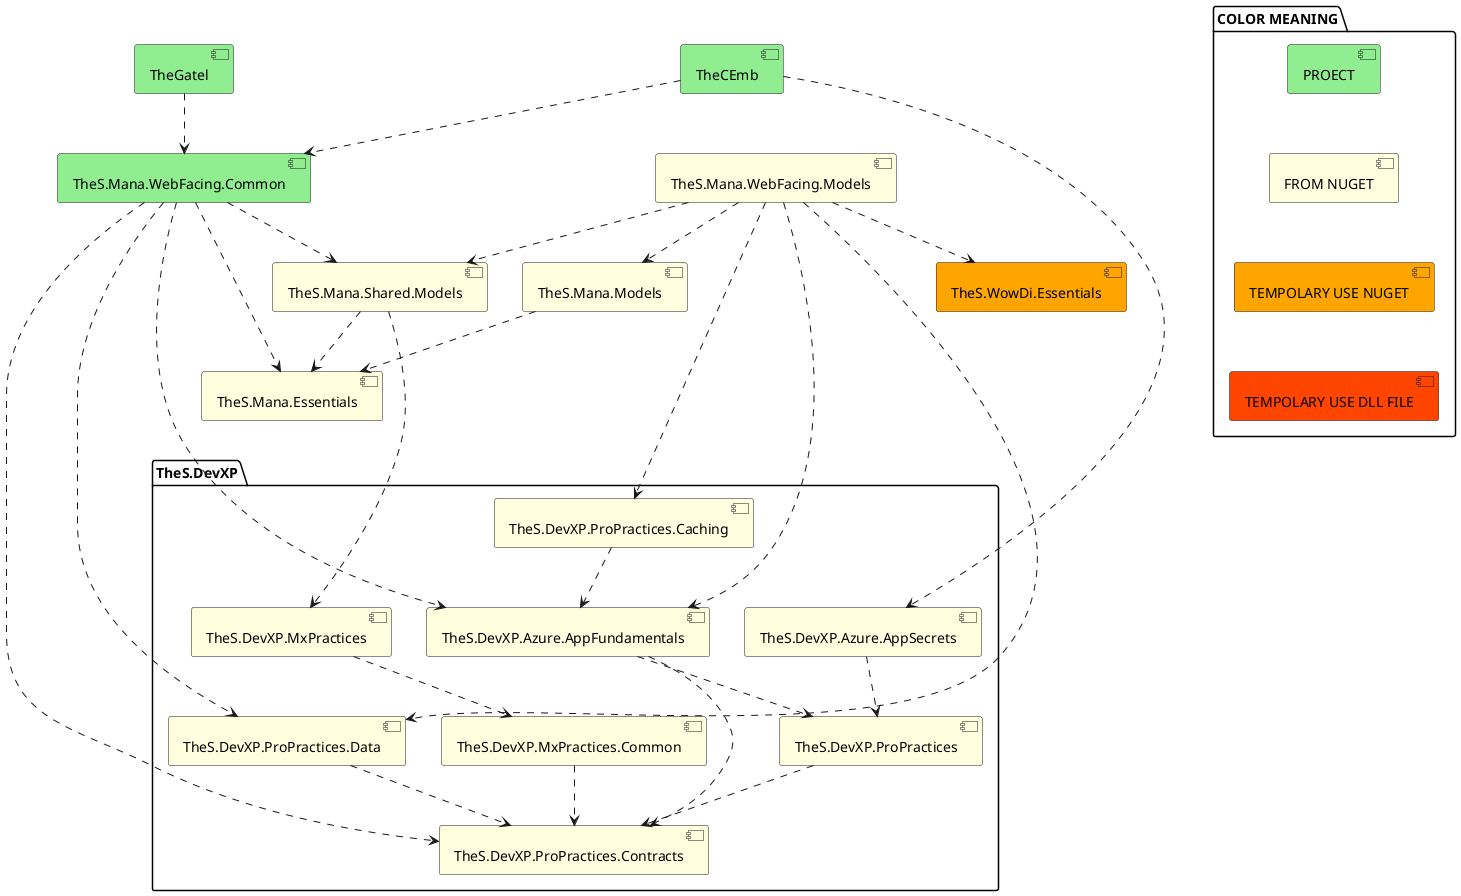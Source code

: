 @startuml ManaGate

package "COLOR MEANING" {
	[PROECT] #LightGreen
	[FROM NUGET] #LightYellow
	[TEMPOLARY USE NUGET] #Orange
	[TEMPOLARY USE DLL FILE] #OrangeRed

	[PROECT] -[hidden]- [FROM NUGET]
	[FROM NUGET] -[hidden]- [TEMPOLARY USE NUGET]
	[TEMPOLARY USE NUGET] -[hidden]- [TEMPOLARY USE DLL FILE]
}

[TheCEmb] #LightGreen
[TheGatel] #LightGreen
[TheS.Mana.WebFacing.Common] #LightGreen
package TheS.DevXP {
	[TheS.DevXP.Azure.AppFundamentals] #LightYellow
	[TheS.DevXP.Azure.AppSecrets] #LightYellow
	[TheS.DevXP.ProPractices] #LightYellow
	[TheS.DevXP.ProPractices.Caching] #LightYellow
	[TheS.DevXP.ProPractices.Contracts] #LightYellow
	[TheS.DevXP.MxPractices] #LightYellow
	[TheS.DevXP.MxPractices.Common] #LightYellow
	[TheS.DevXP.ProPractices.Data] #LightYellow
}
[TheS.Mana.Essentials] #LightYellow
[TheS.Mana.Shared.Models] #LightYellow
[TheS.Mana.WebFacing.Models] #LightYellow
[TheS.Mana.Models] #LightYellow
[TheS.WowDi.Essentials] #Orange



[TheCEmb] ..> [TheS.Mana.WebFacing.Common]
[TheGatel] ..> [TheS.Mana.WebFacing.Common]
[TheCEmb] ..> [TheS.DevXP.Azure.AppSecrets]
[TheS.DevXP.Azure.AppSecrets] ..> [TheS.DevXP.ProPractices]
[TheS.DevXP.ProPractices] ..> [TheS.DevXP.ProPractices.Contracts]
[TheS.Mana.WebFacing.Common] ..> [TheS.DevXP.Azure.AppFundamentals]
[TheS.DevXP.Azure.AppFundamentals] ..> [TheS.DevXP.ProPractices]
[TheS.DevXP.Azure.AppFundamentals] ..> [TheS.DevXP.ProPractices.Contracts]
[TheS.Mana.WebFacing.Common] ..> [TheS.DevXP.ProPractices.Contracts]
[TheS.Mana.WebFacing.Common] ..> [TheS.DevXP.ProPractices.Data]
[TheS.DevXP.ProPractices.Data] ..> [TheS.DevXP.ProPractices.Contracts]
[TheS.Mana.WebFacing.Common] ..> [TheS.Mana.Essentials]
[TheS.Mana.WebFacing.Common] ..> [TheS.Mana.Shared.Models]
[TheS.Mana.Shared.Models] ....> [TheS.DevXP.MxPractices]
[TheS.DevXP.MxPractices] ..> [TheS.DevXP.MxPractices.Common]
[TheS.DevXP.MxPractices.Common] ..> [TheS.DevXP.ProPractices.Contracts]
[TheS.Mana.Shared.Models] ..> [TheS.Mana.Essentials]
[TheS.Mana.WebFacing.Models] ..> [TheS.DevXP.Azure.AppFundamentals]
[TheS.Mana.WebFacing.Models] ...> [TheS.DevXP.ProPractices.Caching]
[TheS.DevXP.ProPractices.Caching] ..> [TheS.DevXP.Azure.AppFundamentals]
[TheS.Mana.WebFacing.Models] ..> [TheS.DevXP.ProPractices.Data]
[TheS.Mana.WebFacing.Models] ..> [TheS.Mana.Models]
[TheS.Mana.Models] ..> [TheS.Mana.Essentials]
[TheS.Mana.WebFacing.Models] ..> [TheS.Mana.Shared.Models]
[TheS.Mana.WebFacing.Models] ..> [TheS.WowDi.Essentials]

@enduml